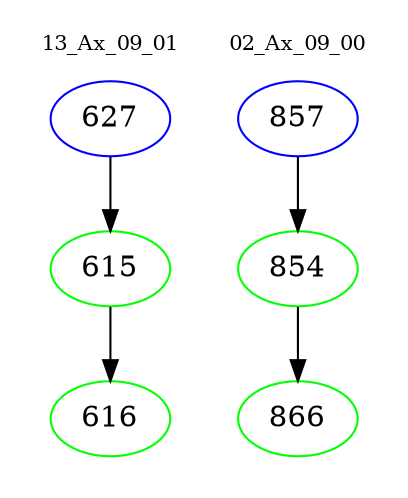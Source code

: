 digraph{
subgraph cluster_0 {
color = white
label = "13_Ax_09_01";
fontsize=10;
T0_627 [label="627", color="blue"]
T0_627 -> T0_615 [color="black"]
T0_615 [label="615", color="green"]
T0_615 -> T0_616 [color="black"]
T0_616 [label="616", color="green"]
}
subgraph cluster_1 {
color = white
label = "02_Ax_09_00";
fontsize=10;
T1_857 [label="857", color="blue"]
T1_857 -> T1_854 [color="black"]
T1_854 [label="854", color="green"]
T1_854 -> T1_866 [color="black"]
T1_866 [label="866", color="green"]
}
}
